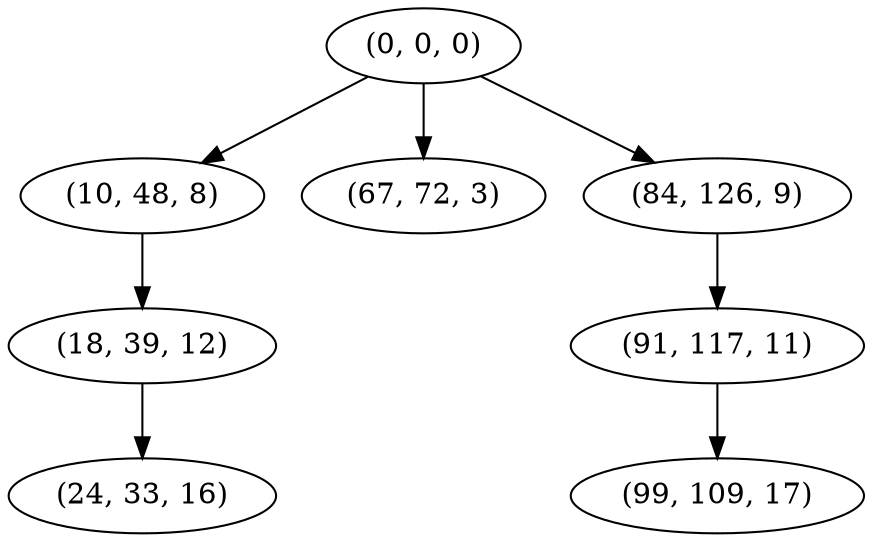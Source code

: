 digraph tree {
    "(0, 0, 0)";
    "(10, 48, 8)";
    "(18, 39, 12)";
    "(24, 33, 16)";
    "(67, 72, 3)";
    "(84, 126, 9)";
    "(91, 117, 11)";
    "(99, 109, 17)";
    "(0, 0, 0)" -> "(10, 48, 8)";
    "(0, 0, 0)" -> "(67, 72, 3)";
    "(0, 0, 0)" -> "(84, 126, 9)";
    "(10, 48, 8)" -> "(18, 39, 12)";
    "(18, 39, 12)" -> "(24, 33, 16)";
    "(84, 126, 9)" -> "(91, 117, 11)";
    "(91, 117, 11)" -> "(99, 109, 17)";
}
